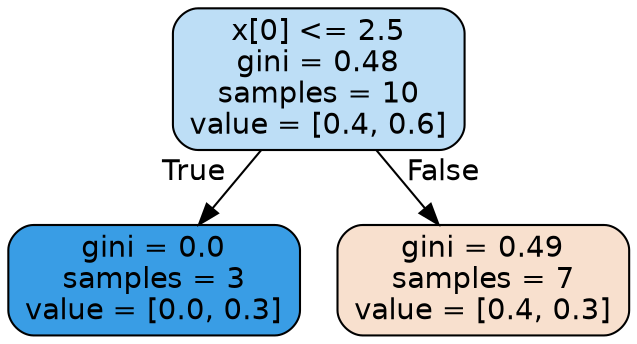 digraph Tree {
node [shape=box, style="filled, rounded", color="black", fontname="helvetica"] ;
edge [fontname="helvetica"] ;
0 [label="x[0] <= 2.5\ngini = 0.48\nsamples = 10\nvalue = [0.4, 0.6]", fillcolor="#bddef6"] ;
1 [label="gini = 0.0\nsamples = 3\nvalue = [0.0, 0.3]", fillcolor="#399de5"] ;
0 -> 1 [labeldistance=2.5, labelangle=45, headlabel="True"] ;
2 [label="gini = 0.49\nsamples = 7\nvalue = [0.4, 0.3]", fillcolor="#f8e0ce"] ;
0 -> 2 [labeldistance=2.5, labelangle=-45, headlabel="False"] ;
}
